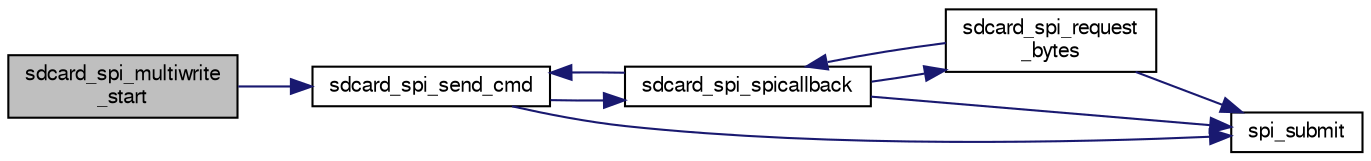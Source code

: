 digraph "sdcard_spi_multiwrite_start"
{
  edge [fontname="FreeSans",fontsize="10",labelfontname="FreeSans",labelfontsize="10"];
  node [fontname="FreeSans",fontsize="10",shape=record];
  rankdir="LR";
  Node1 [label="sdcard_spi_multiwrite\l_start",height=0.2,width=0.4,color="black", fillcolor="grey75", style="filled", fontcolor="black"];
  Node1 -> Node2 [color="midnightblue",fontsize="10",style="solid",fontname="FreeSans"];
  Node2 [label="sdcard_spi_send_cmd",height=0.2,width=0.4,color="black", fillcolor="white", style="filled",URL="$sdcard__spi_8c.html#a4f343ab0a5e8ba8f3d68a50e139312c6",tooltip="Send a command to the SDCard. "];
  Node2 -> Node3 [color="midnightblue",fontsize="10",style="solid",fontname="FreeSans"];
  Node3 [label="sdcard_spi_spicallback",height=0.2,width=0.4,color="black", fillcolor="white", style="filled",URL="$sdcard__spi_8c.html#a64d90e0374b4ebb9c1c6b8fa95c9b73f",tooltip="Callback function for SPI transactions. "];
  Node3 -> Node2 [color="midnightblue",fontsize="10",style="solid",fontname="FreeSans"];
  Node3 -> Node4 [color="midnightblue",fontsize="10",style="solid",fontname="FreeSans"];
  Node4 [label="sdcard_spi_request\l_bytes",height=0.2,width=0.4,color="black", fillcolor="white", style="filled",URL="$sdcard__spi_8c.html#ae08b33e43067b02ae28ed7f7fccf781d",tooltip="Request one or more bytes from the SDCard. "];
  Node4 -> Node3 [color="midnightblue",fontsize="10",style="solid",fontname="FreeSans"];
  Node4 -> Node5 [color="midnightblue",fontsize="10",style="solid",fontname="FreeSans"];
  Node5 [label="spi_submit",height=0.2,width=0.4,color="black", fillcolor="white", style="filled",URL="$group__spi.html#ga5d383931766cb373ebad0b8bc26d439d",tooltip="Submit SPI transaction. "];
  Node3 -> Node5 [color="midnightblue",fontsize="10",style="solid",fontname="FreeSans"];
  Node2 -> Node5 [color="midnightblue",fontsize="10",style="solid",fontname="FreeSans"];
}
